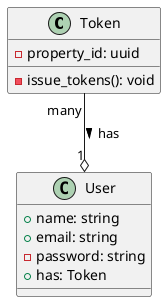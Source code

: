 @startuml ClassDiagram
class Token {
  - property_id: uuid
  - issue_tokens(): void
}

class User {
  + name: string
  + email: string
  - password: string
  + has: Token
}

Token "many" --o "1" User: has >
@enduml